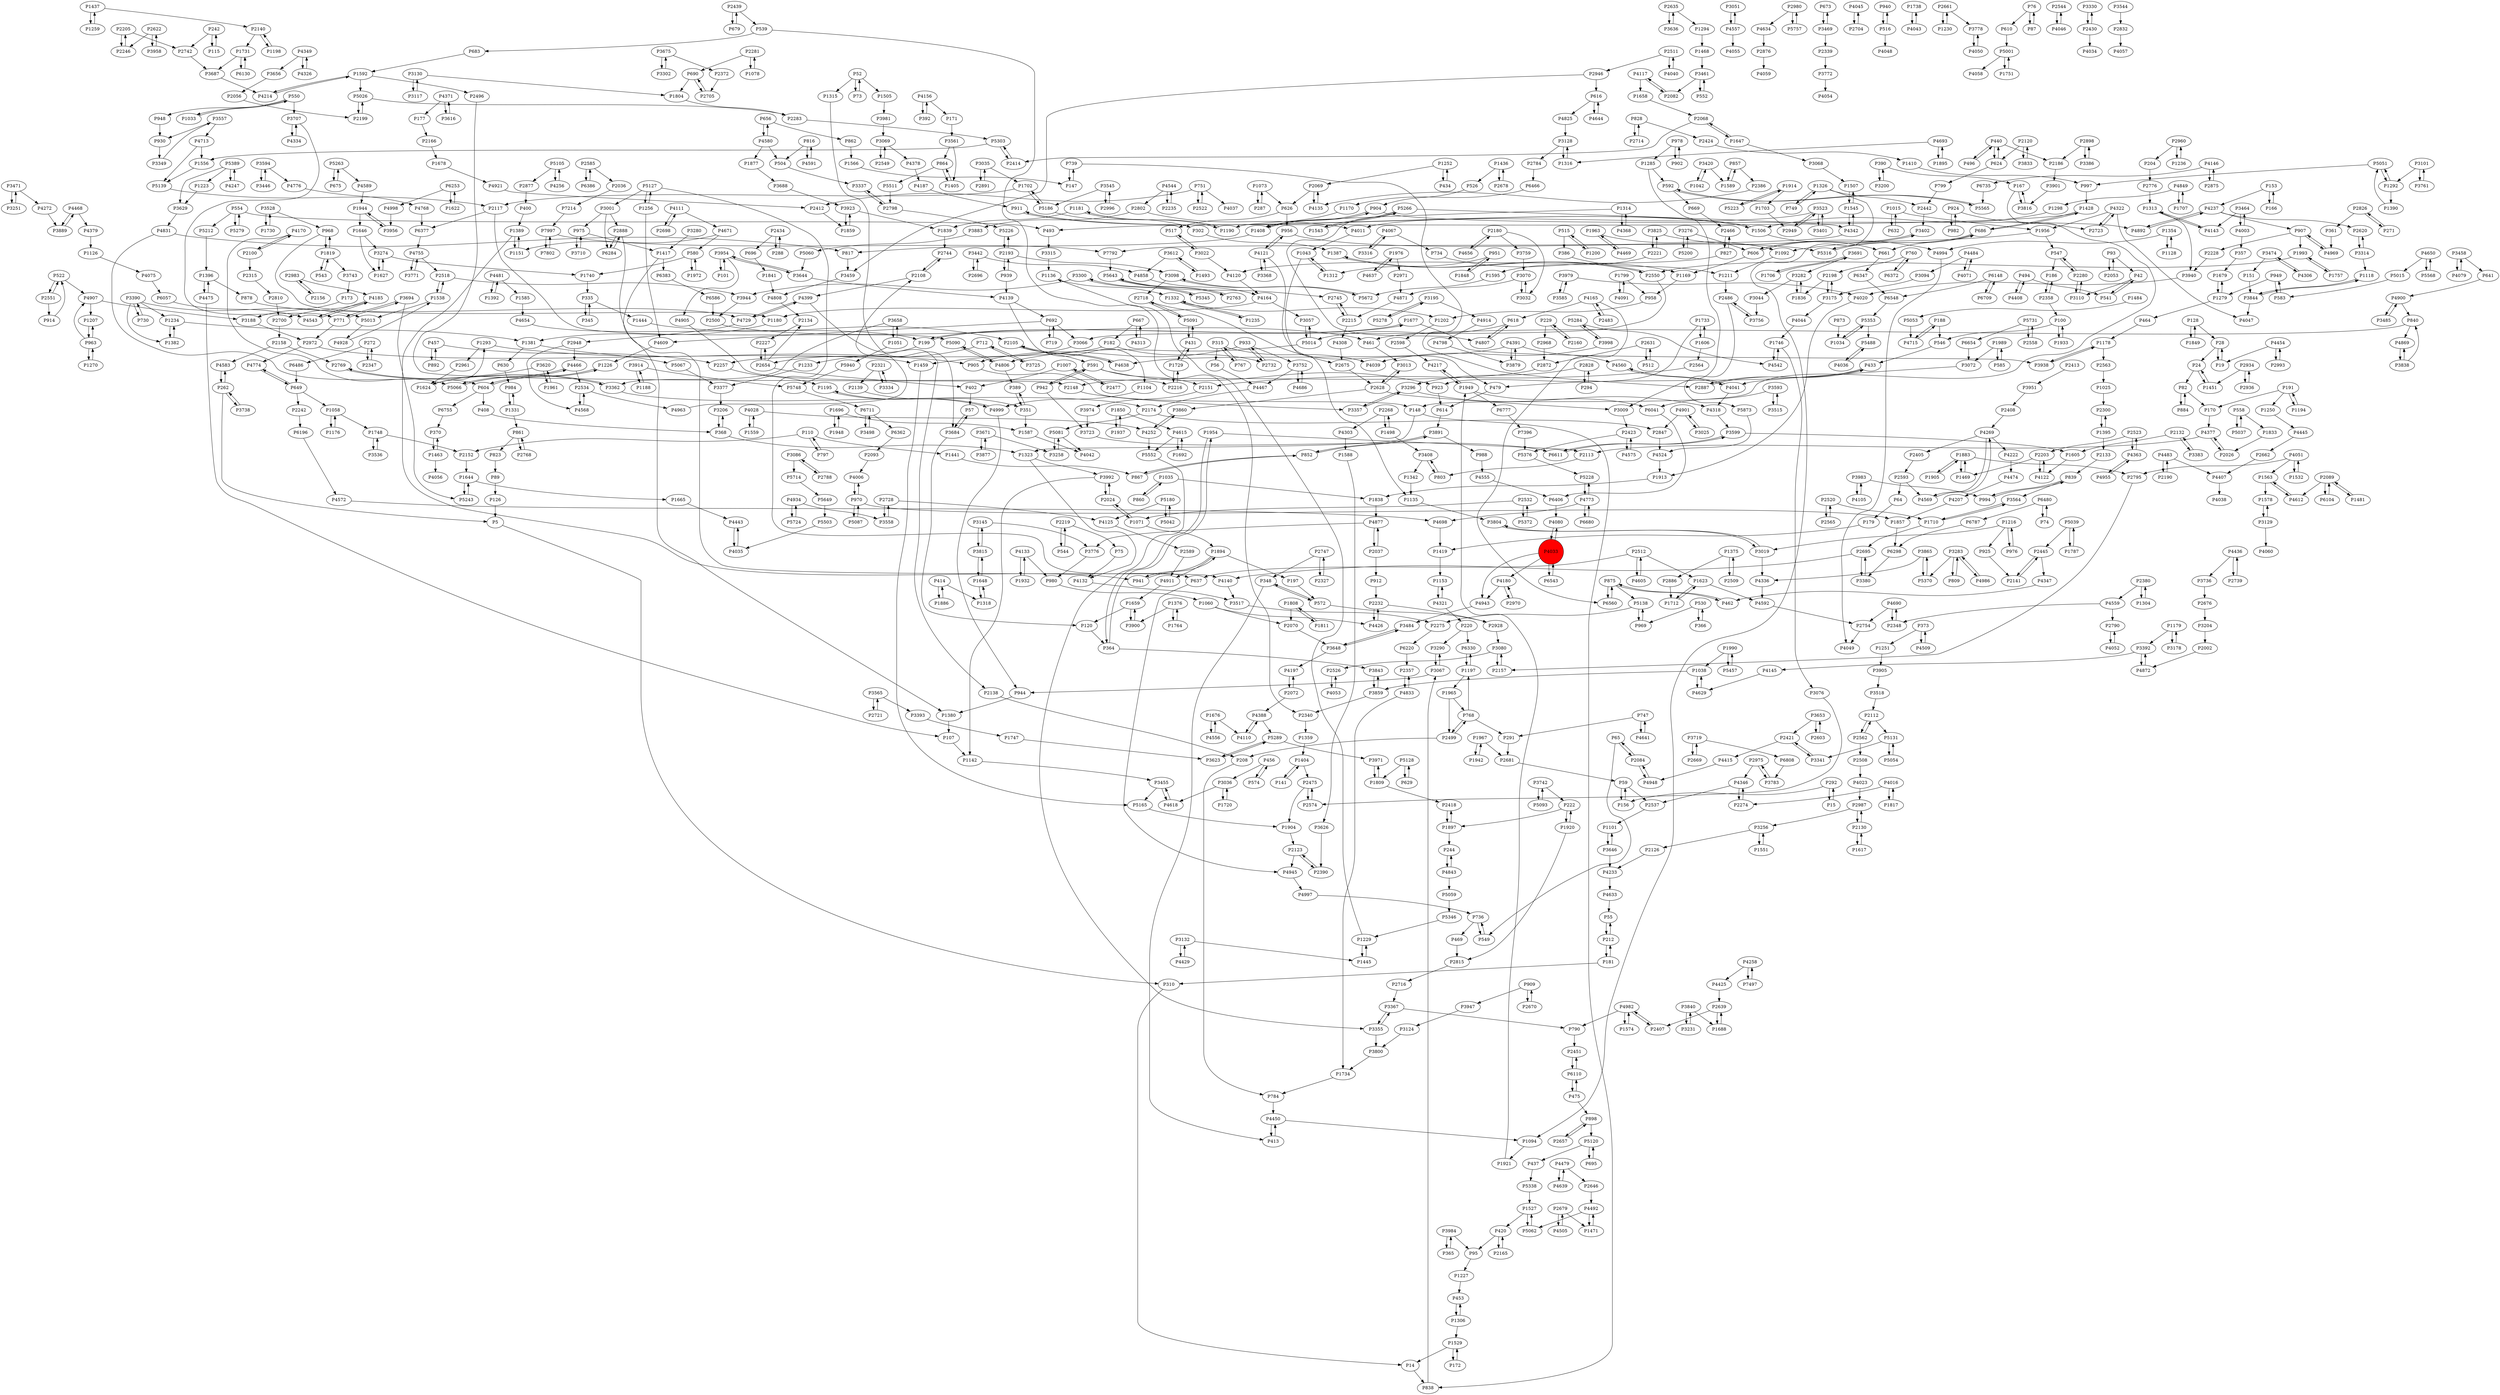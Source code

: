 digraph {
	P1428 -> P493
	P1498 -> P3408
	P2442 -> P3402
	P28 -> P19
	P4877 -> P2037
	P2072 -> P4197
	P2358 -> P100
	P3761 -> P3101
	P1007 -> P2477
	P4133 -> P1932
	P4143 -> P1313
	P1811 -> P1808
	P3992 -> P2024
	P2961 -> P1624
	P2180 -> P4656
	P504 -> P3337
	P89 -> P126
	P4466 -> P5066
	P5568 -> P4650
	P3175 -> P2198
	P1298 -> P1506
	P1007 -> P402
	P839 -> P994
	P661 -> P6347
	P1376 -> P1764
	P2523 -> P2203
	P4033 -> P4180
	P4197 -> P2072
	P2002 -> P4872
	P1252 -> P434
	P14 -> P838
	P768 -> P1197
	P4020 -> P1913
	P1436 -> P526
	P3974 -> P3723
	P2728 -> P4125
	P3648 -> P4197
	P4140 -> P3517
	P2130 -> P2987
	P5062 -> P1527
	P4544 -> P2802
	P4222 -> P4474
	P2108 -> P4399
	P3302 -> P3675
	P1894 -> P197
	P335 -> P1444
	P2232 -> P2928
	P1993 -> P1757
	P3464 -> P4003
	P1731 -> P6130
	P2157 -> P3080
	P3474 -> P151
	P1809 -> P2418
	P420 -> P2165
	P2993 -> P4454
	P5087 -> P970
	P1404 -> P141
	P4715 -> P188
	P3719 -> P2669
	P1354 -> P1128
	P4117 -> P1658
	P1897 -> P2418
	P898 -> P2657
	P6298 -> P3380
	P1354 -> P4994
	P1877 -> P3688
	P827 -> P2466
	P2551 -> P914
	P2423 -> P5376
	P1665 -> P4443
	P2888 -> P6284
	P1605 -> P4122
	P4755 -> P3771
	P3594 -> P3446
	P1841 -> P4808
	P618 -> P4807
	P3274 -> P1627
	P4349 -> P4326
	P2744 -> P2108
	P686 -> P5316
	P1710 -> P2695
	P5131 -> P5054
	P4650 -> P5568
	P912 -> P2232
	P4997 -> P736
	P4052 -> P2790
	P4237 -> P907
	P4347 -> P462
	P554 -> P5279
	P1622 -> P6253
	P1734 -> P784
	P1256 -> P4609
	P4849 -> P1707
	P220 -> P3290
	P4798 -> P3879
	P390 -> P167
	P2934 -> P1451
	P857 -> P2386
	P994 -> P839
	P592 -> P669
	P100 -> P1933
	P1058 -> P1748
	P2565 -> P2520
	P4481 -> P1585
	P1506 -> P661
	P2268 -> P1498
	P2340 -> P1359
	P2280 -> P547
	P2598 -> P4217
	P3442 -> P4858
	P4474 -> P4207
	P1259 -> P1437
	P4943 -> P3484
	P272 -> P6486
	P4524 -> P1913
	P3742 -> P5093
	P6586 -> P2500
	P949 -> P1279
	P2739 -> P4436
	P2445 -> P2141
	P1316 -> P3128
	P3051 -> P4557
	P630 -> P984
	P3455 -> P5165
	P1506 -> P911
	P4363 -> P2523
	P1857 -> P6298
	P904 -> P1408
	P3688 -> P3923
	P4492 -> P1471
	P3390 -> P5013
	P3251 -> P3471
	P357 -> P1679
	P3101 -> P3761
	P1659 -> P3900
	P1748 -> P2152
	P3938 -> P1178
	P4559 -> P2348
	P541 -> P42
	P2551 -> P522
	P4634 -> P2876
	P4170 -> P2100
	P1463 -> P4056
	P1234 -> P1382
	P302 -> P1387
	P930 -> P3349
	P1696 -> P1948
	P15 -> P292
	P3984 -> P365
	P3124 -> P3800
	P4016 -> P2274
	P2123 -> P2390
	P469 -> P2815
	P1417 -> P1380
	P5066 -> P4466
	P3393 -> P1747
	P1627 -> P3274
	P6611 -> P3599
	P1382 -> P1234
	P2408 -> P4269
	P5059 -> P5346
	P924 -> P982
	P5552 -> P3355
	P768 -> P291
	P1405 -> P864
	P522 -> P4907
	P771 -> P2972
	P1292 -> P1390
	P580 -> P1972
	P2424 -> P1410
	P1332 -> P1202
	P288 -> P2434
	P712 -> P3725
	P390 -> P3200
	P7214 -> P7997
	P291 -> P2681
	P1578 -> P3129
	P809 -> P3283
	P4388 -> P4110
	P3001 -> P6284
	P1617 -> P2130
	P4755 -> P2518
	P2203 -> P1469
	P2113 -> P803
	P2380 -> P4559
	P3044 -> P3756
	P5105 -> P4256
	P3001 -> P2888
	P5015 -> P583
	P1178 -> P2563
	P4185 -> P2700
	P515 -> P1200
	P82 -> P170
	P624 -> P440
	P924 -> P2723
	P2747 -> P348
	P958 -> P1202
	P4572 -> P4698
	P2105 -> P591
	P4170 -> P5066
	P366 -> P530
	P191 -> P1250
	P2875 -> P4146
	P3865 -> P4336
	P153 -> P166
	P4436 -> P2739
	P4346 -> P2537
	P3710 -> P975
	P4945 -> P4997
	P1895 -> P4693
	P909 -> P2670
	P2654 -> P2227
	P3035 -> P2891
	P3069 -> P2549
	P695 -> P5120
	P673 -> P3469
	P4892 -> P4237
	P335 -> P345
	P7997 -> P7792
	P1073 -> P287
	P3833 -> P2120
	P351 -> P1587
	P3594 -> P4776
	P315 -> P4039
	P3471 -> P4272
	P616 -> P4825
	P5731 -> P2558
	P2215 -> P4308
	P5 -> P310
	P3523 -> P3401
	P4774 -> P649
	P3771 -> P4755
	P3840 -> P3231
	P2718 -> P2675
	P4871 -> P2215
	P2216 -> P1729
	P197 -> P572
	P1990 -> P1038
	P3256 -> P1551
	P414 -> P1886
	P2972 -> P1459
	P1015 -> P1956
	P1748 -> P3536
	P1949 -> P6041
	P7997 -> P7802
	P1703 -> P2949
	P95 -> P1227
	P1252 -> P2069
	P3859 -> P2340
	P6383 -> P6586
	P4580 -> P1877
	P4391 -> P3879
	P3022 -> P517
	P2523 -> P4363
	P1949 -> P6777
	P951 -> P1312
	P2439 -> P679
	P1170 -> P1408
	P1035 -> P860
	P3653 -> P2421
	P2522 -> P751
	P4877 -> P3776
	P3725 -> P712
	P892 -> P457
	P1595 -> P5672
	P2558 -> P5731
	P1677 -> P199
	P3752 -> P4467
	P6330 -> P1197
	P1176 -> P1058
	P968 -> P1180
	P402 -> P57
	P3420 -> P1589
	P1545 -> P4342
	P1226 -> P604
	P4321 -> P220
	P4045 -> P2704
	P683 -> P1592
	P1408 -> P904
	P4091 -> P1799
	P6480 -> P74
	P790 -> P2451
	P1313 -> P4143
	P3485 -> P4900
	P768 -> P2499
	P1883 -> P1905
	P2698 -> P4111
	P526 -> P904
	P494 -> P4408
	P7396 -> P5376
	P5266 -> P4807
	P3743 -> P173
	P2205 -> P2742
	P5289 -> P3971
	P3838 -> P4869
	P4326 -> P4349
	P5200 -> P3276
	P970 -> P4006
	P546 -> P433
	P2174 -> P2847
	P878 -> P4729
	P2888 -> P4140
	P692 -> P719
	P686 -> P1428
	P5081 -> P3258
	P1624 -> P1293
	P948 -> P930
	P1285 -> P3009
	P4003 -> P357
	P6711 -> P3498
	P167 -> P3816
	P1313 -> P3940
	P1538 -> P5013
	P1169 -> P958
	P4322 -> P1956
	P220 -> P6330
	P5565 -> P592
	P1408 -> P817
	P5165 -> P1904
	P591 -> P942
	P4468 -> P3889
	P2550 -> P3066
	P2716 -> P3367
	P2232 -> P4426
	P1592 -> P5026
	P110 -> P797
	P24 -> P1451
	P1799 -> P4091
	P5093 -> P3742
	P3561 -> P864
	P2414 -> P5303
	P262 -> P3738
	P4023 -> P2987
	P5180 -> P4125
	P3368 -> P4121
	P1976 -> P4637
	P1648 -> P3815
	P4051 -> P2795
	P2190 -> P4483
	P2520 -> P1710
	P4121 -> P3368
	P4121 -> P956
	P3900 -> P1659
	P6480 -> P6787
	P440 -> P2186
	P988 -> P4555
	P1331 -> P984
	P73 -> P52
	P5091 -> P431
	P3392 -> P4145
	P3128 -> P2784
	P4006 -> P970
	P408 -> P368
	P1375 -> P2886
	P940 -> P516
	P2407 -> P4982
	P550 -> P3707
	P2321 -> P3334
	P272 -> P2347
	P3623 -> P5289
	P852 -> P867
	P3280 -> P1417
	P1179 -> P3178
	P1606 -> P1733
	P4075 -> P6057
	P3296 -> P3357
	P2037 -> P4877
	P182 -> P2732
	P2180 -> P3759
	P3446 -> P3594
	P1417 -> P6383
	P1035 -> P1838
	P558 -> P1833
	P4901 -> P3025
	P3129 -> P4060
	P42 -> P541
	P6377 -> P4755
	P4346 -> P2274
	P1587 -> P4042
	P3671 -> P3877
	P1306 -> P453
	P2126 -> P4233
	P3565 -> P3393
	P2140 -> P1731
	P624 -> P799
	P3646 -> P1101
	P1507 -> P1545
	P6560 -> P875
	P2675 -> P2628
	P3859 -> P3843
	P4773 -> P5228
	P2165 -> P420
	P2315 -> P2810
	P1563 -> P4612
	P1730 -> P3528
	P4469 -> P1963
	P1920 -> P222
	P2872 -> P2148
	P2562 -> P2508
	P6057 -> P4543
	P2357 -> P4833
	P861 -> P823
	P4969 -> P907
	P4467 -> P2174
	P2321 -> P2139
	P3523 -> P2949
	P530 -> P969
	P433 -> P479
	P2971 -> P4871
	P2728 -> P3558
	P1256 -> P5127
	P3905 -> P3518
	P3314 -> P1118
	P816 -> P4591
	P368 -> P1323
	P5303 -> P1556
	P2585 -> P6386
	P2802 -> P3883
	P2696 -> P3442
	P6253 -> P1622
	P6680 -> P4773
	P2300 -> P1395
	P1702 -> P5186
	P1731 -> P3687
	P3130 -> P1804
	P1819 -> P3743
	P2327 -> P2747
	P939 -> P2193
	P242 -> P2742
	P3341 -> P2421
	P3117 -> P3130
	P5042 -> P5180
	P4776 -> P4768
	P1747 -> P3623
	P1848 -> P951
	P616 -> P4644
	P1216 -> P3019
	P3067 -> P944
	P3282 -> P1836
	P2603 -> P3653
	P4105 -> P3983
	P2654 -> P2134
	P3954 -> P101
	P5284 -> P4542
	P6372 -> P760
	P4825 -> P3128
	P4391 -> P4638
	P4999 -> P1195
	P3658 -> P3362
	P942 -> P591
	P1954 -> P364
	P2134 -> P2227
	P3719 -> P6808
	P3408 -> P1342
	P2676 -> P3204
	P530 -> P366
	P2512 -> P4605
	P1738 -> P4043
	P2980 -> P5757
	P4481 -> P1392
	P292 -> P15
	P547 -> P186
	P3461 -> P552
	P1092 -> P1211
	P6777 -> P7396
	P1746 -> P4542
	P3646 -> P4233
	P799 -> P2442
	P1179 -> P3392
	P2348 -> P4690
	P751 -> P2522
	P128 -> P28
	P656 -> P862
	P1505 -> P3981
	P1389 -> P1151
	P3616 -> P4371
	P4041 -> P4560
	P1692 -> P4615
	P1678 -> P4921
	P626 -> P517
	P2705 -> P690
	P1894 -> P941
	P4833 -> P1734
	P1961 -> P3620
	P739 -> P147
	P42 -> P3110
	P1235 -> P1332
	P4583 -> P262
	P440 -> P496
	P4125 -> P2589
	P1437 -> P2140
	P951 -> P1848
	P554 -> P493
	P2423 -> P4575
	P3951 -> P2408
	P4556 -> P1676
	P4120 -> P4164
	P3545 -> P2996
	P1658 -> P2068
	P1606 -> P2564
	P65 -> P549
	P3691 -> P1706
	P4773 -> P6680
	P4033 -> P4943
	P1956 -> P1092
	P862 -> P1566
	P2549 -> P3069
	P461 -> P3013
	P364 -> P3843
	P3992 -> P1142
	P52 -> P1505
	P5748 -> P6711
	P861 -> P2768
	P5243 -> P1644
	P3094 -> P3175
	P923 -> P614
	P2563 -> P1025
	P1956 -> P547
	P4509 -> P373
	P4484 -> P4071
	P2628 -> P3860
	P4693 -> P1316
	P2635 -> P3636
	P4544 -> P2235
	P191 -> P1194
	P3772 -> P4054
	P5051 -> P997
	P2069 -> P4135
	P2631 -> P512
	P52 -> P73
	P3110 -> P2280
	P3684 -> P120
	P2798 -> P3337
	P2661 -> P1230
	P2828 -> P294
	P389 -> P351
	P413 -> P4450
	P2975 -> P3783
	P365 -> P3984
	P5511 -> P2798
	P1559 -> P4028
	P4342 -> P7792
	P1563 -> P1578
	P873 -> P1034
	P3979 -> P3585
	P736 -> P549
	P1250 -> P4445
	P3175 -> P4044
	P2486 -> P5873
	P4637 -> P1976
	P734 -> P1169
	P4713 -> P1556
	P1498 -> P2268
	P4568 -> P2534
	P244 -> P4843
	P1128 -> P1354
	P2158 -> P4583
	P2593 -> P64
	P4934 -> P3558
	P583 -> P949
	P3891 -> P988
	P1230 -> P2661
	P2776 -> P1313
	P1060 -> P4426
	P2574 -> P2475
	P4269 -> P4222
	P4639 -> P4479
	P5091 -> P2718
	P1914 -> P5223
	P5228 -> P4773
	P907 -> P4969
	P904 -> P4892
	P4986 -> P3283
	P2898 -> P3386
	P2140 -> P1198
	P2622 -> P3958
	P4557 -> P3051
	P4591 -> P816
	P3274 -> P1740
	P4033 -> P4080
	P2193 -> P3098
	P3314 -> P2620
	P315 -> P56
	P3283 -> P5370
	P5105 -> P2877
	P171 -> P3561
	P3983 -> P994
	P4858 -> P4164
	P186 -> P2358
	P3707 -> P4334
	P1304 -> P2380
	P1285 -> P592
	P2593 -> P4569
	P1216 -> P925
	P4132 -> P3517
	P610 -> P5001
	P2072 -> P4388
	P550 -> P948
	P5724 -> P4934
	P4609 -> P1226
	P2483 -> P4165
	P3334 -> P2321
	P3998 -> P4039
	P1445 -> P1229
	P2635 -> P1294
	P2589 -> P4911
	P4921 -> P2412
	P1197 -> P1965
	P93 -> P42
	P1236 -> P2960
	P4067 -> P3316
	P3080 -> P2157
	P5643 -> P2763
	P4258 -> P4425
	P550 -> P1033
	P4807 -> P618
	P4955 -> P4363
	P147 -> P739
	P5223 -> P1914
	P1679 -> P1279
	P3752 -> P4686
	P4040 -> P2511
	P3032 -> P3070
	P3367 -> P3355
	P543 -> P1819
	P4050 -> P3778
	P6654 -> P3072
	P1920 -> P2815
	P2714 -> P828
	P907 -> P1993
	P1729 -> P431
	P2987 -> P3256
	P4165 -> P6560
	P1180 -> P1381
	P3694 -> P5243
	P2421 -> P3341
	P3940 -> P4020
	P1894 -> P4911
	P400 -> P1389
	P1294 -> P1468
	P1437 -> P1259
	P3984 -> P95
	P2987 -> P2130
	P3914 -> P5748
	P3815 -> P1648
	P2268 -> P4303
	P1292 -> P5051
	P4041 -> P4318
	P2386 -> P4135
	P7497 -> P4258
	P1469 -> P1883
	P2500 -> P461
	P3877 -> P3671
	P626 -> P956
	P817 -> P3459
	P3653 -> P2603
	P2372 -> P2705
	P1989 -> P3072
	P2132 -> P1605
	P1326 -> P749
	P4247 -> P5389
	P784 -> P4450
	P4928 -> P1538
	P1538 -> P2518
	P6253 -> P4998
	P3195 -> P4914
	P3066 -> P1459
	P2193 -> P939
	P1543 -> P5266
	P1648 -> P1318
	P3128 -> P1316
	P522 -> P2551
	P1451 -> P24
	P3067 -> P3290
	P76 -> P87
	P6466 -> P1170
	P1126 -> P4075
	P4111 -> P2698
	P2562 -> P2112
	P5026 -> P2283
	P3458 -> P4079
	P3290 -> P3067
	P2544 -> P4046
	P2960 -> P1236
	P1293 -> P905
	P2198 -> P3175
	P1441 -> P867
	P315 -> P767
	P153 -> P4237
	P1104 -> P4999
	P978 -> P902
	P1181 -> P1190
	P3377 -> P3206
	P294 -> P2828
	P2405 -> P2593
	P2466 -> P827
	P2024 -> P1071
	P1033 -> P550
	P2228 -> P3940
	P3956 -> P1944
	P456 -> P574
	P3025 -> P4901
	P4407 -> P4038
	P2082 -> P4117
	P3687 -> P4214
	P2970 -> P4180
	P5051 -> P1292
	P4028 -> P4252
	P110 -> P2152
	P939 -> P4139
	P1034 -> P5353
	P1592 -> P2496
	P1323 -> P4132
	P494 -> P541
	P76 -> P610
	P1592 -> P4214
	P3825 -> P2221
	P1101 -> P3646
	P3057 -> P5014
	P5120 -> P695
	P949 -> P583
	P898 -> P5120
	P3098 -> P5672
	P287 -> P1073
	P2768 -> P861
	P3518 -> P2112
	P6148 -> P6548
	P1585 -> P4654
	P222 -> P1897
	P3901 -> P3816
	P4808 -> P2134
	P1545 -> P1507
	P4907 -> P3188
	P3675 -> P2372
	P2100 -> P2315
	P2670 -> P909
	P2723 -> P4322
	P5389 -> P3629
	P2242 -> P6196
	P2117 -> P5090
	P5014 -> P3057
	P4269 -> P2405
	P614 -> P3891
	P5139 -> P2117
	P3068 -> P1507
	P749 -> P1326
	P6130 -> P1731
	P2678 -> P1436
	P4806 -> P5090
	P3865 -> P5370
	P592 -> P5565
	P970 -> P1857
	P3132 -> P1445
	P1151 -> P1389
	P3296 -> P4318
	P262 -> P4583
	P5090 -> P4806
	P2024 -> P3992
	P3844 -> P4047
	P3009 -> P2423
	P2718 -> P5091
	P2068 -> P1647
	P803 -> P3408
	P3648 -> P3484
	P4569 -> P4269
	P1404 -> P2475
	P4901 -> P2847
	P120 -> P364
	P6711 -> P6362
	P516 -> P940
	P4982 -> P790
	P4111 -> P4671
	P2695 -> P4140
	P3474 -> P4306
	P606 -> P1169
	P2960 -> P204
	P2518 -> P3944
	P1944 -> P3956
	P6041 -> P6406
	P212 -> P55
	P1696 -> P1587
	P4479 -> P4639
	P4003 -> P3464
	P2520 -> P2565
	P115 -> P242
	P2518 -> P1538
	P56 -> P4467
	P3315 -> P1136
	P166 -> P153
	P1967 -> P2681
	P1181 -> P1839
	P2639 -> P2407
	P606 -> P3402
	P4156 -> P171
	P516 -> P4048
	P3390 -> P1382
	P4729 -> P2948
	P2795 -> P2157
	P4233 -> P4633
	P2550 -> P1387
	P3019 -> P3804
	P3599 -> P6611
	P310 -> P14
	P747 -> P4641
	P204 -> P2776
	P2186 -> P3901
	P1118 -> P3844
	P1972 -> P580
	P1532 -> P4051
	P4146 -> P6735
	P969 -> P5138
	P2508 -> P4023
	P852 -> P3891
	P1989 -> P585
	P5672 -> P3098
	P5940 -> P5748
	P4914 -> P4798
	P75 -> P4132
	P1190 -> P1181
	P5873 -> P4524
	P1211 -> P2486
	P4067 -> P734
	P1921 -> P1949
	P3188 -> P2972
	P1315 -> P3684
	P6196 -> P4572
	P2219 -> P544
	P667 -> P182
	P760 -> P2198
	P6110 -> P475
	P2108 -> P2744
	P4036 -> P5488
	P3282 -> P3044
	P172 -> P1529
	P4575 -> P2423
	P3195 -> P5278
	P2946 -> P3459
	P4408 -> P494
	P1646 -> P3274
	P604 -> P1226
	P574 -> P456
	P3691 -> P3282
	P3620 -> P1624
	P3838 -> P840
	P618 -> P5014
	P840 -> P461
	P515 -> P386
	P2534 -> P4568
	P1574 -> P4982
	P4053 -> P2526
	P1804 -> P2283
	P1234 -> P1381
	P1677 -> P3938
	P1746 -> P3076
	P2534 -> P4963
	P6110 -> P2451
	P2084 -> P65
	P4729 -> P4399
	P52 -> P1315
	P5289 -> P3623
	P2130 -> P1617
	P364 -> P1954
	P5353 -> P1034
	P2763 -> P5643
	P2679 -> P4505
	P3362 -> P2769
	P3883 -> P5060
	P2056 -> P2199
	P2227 -> P2654
	P2439 -> P539
	P3891 -> P852
	P3383 -> P2132
	P1937 -> P1850
	P199 -> P1677
	P6104 -> P2089
	P1251 -> P3905
	P3564 -> P1710
	P875 -> P462
	P2221 -> P1595
	P4121 -> P479
	P1551 -> P3256
	P1914 -> P1703
	P3022 -> P4120
	P1965 -> P768
	P1963 -> P4469
	P2089 -> P1481
	P2949 -> P3523
	P5060 -> P3644
	P414 -> P1318
	P3981 -> P3069
	P1153 -> P4321
	P2886 -> P1712
	P3517 -> P2275
	P4117 -> P2082
	P2123 -> P4945
	P126 -> P5
	P2120 -> P624
	P4256 -> P5105
	P2198 -> P1836
	P74 -> P6480
	P914 -> P522
	P547 -> P2280
	P4436 -> P3736
	P179 -> P1419
	P984 -> P1331
	P864 -> P5511
	P4214 -> P1592
	P1227 -> P453
	P1071 -> P1894
	P1707 -> P4849
	P2754 -> P4049
	P4650 -> P5015
	P110 -> P1441
	P2026 -> P4377
	P3469 -> P2339
	P3783 -> P2975
	P59 -> P2537
	P1644 -> P1665
	P860 -> P1035
	P5026 -> P2199
	P2105 -> P4638
	P1904 -> P2123
	P496 -> P440
	P1306 -> P1529
	P649 -> P2242
	P3923 -> P1839
	P975 -> P1417
	P909 -> P3947
	P816 -> P504
	P823 -> P89
	P3013 -> P2628
	P4644 -> P616
	P101 -> P3954
	P5278 -> P3195
	P453 -> P1306
	P1396 -> P4475
	P2274 -> P4346
	P2445 -> P4347
	P857 -> P1589
	P2975 -> P4346
	P2512 -> P1623
	P3889 -> P4468
	P2769 -> P3362
	P3778 -> P4050
	P3357 -> P3296
	P4139 -> P692
	P1527 -> P5062
	P4336 -> P4592
	P4145 -> P4629
	P4638 -> P2105
	P82 -> P884
	P1419 -> P1153
	P1740 -> P335
	P2486 -> P3756
	P4612 -> P1563
	P5372 -> P2532
	P1849 -> P128
	P6220 -> P2357
	P4454 -> P2993
	P4165 -> P618
	P3528 -> P1730
	P6548 -> P5353
	P649 -> P1058
	P3515 -> P3593
	P2380 -> P1304
	P4831 -> P817
	P5316 -> P686
	P4693 -> P1895
	P1676 -> P4110
	P4963 -> P2108
	P3019 -> P4336
	P3355 -> P3367
	P3558 -> P2728
	P4371 -> P177
	P2639 -> P1688
	P1195 -> P4999
	P1527 -> P420
	P902 -> P978
	P2412 -> P1859
	P2156 -> P2983
	P1932 -> P4133
	P667 -> P4313
	P3256 -> P2126
	P1025 -> P2300
	P4080 -> P4033
	P6735 -> P5565
	P4313 -> P667
	P1178 -> P3938
	P5186 -> P302
	P3200 -> P390
	P370 -> P1463
	P5353 -> P5488
	P4399 -> P2138
	P2810 -> P2700
	P1886 -> P414
	P4905 -> P2216
	P3536 -> P1748
	P3330 -> P2430
	P1566 -> P147
	P1375 -> P2509
	P6386 -> P2585
	P440 -> P624
	P1293 -> P2961
	P730 -> P3390
	P604 -> P6755
	P1136 -> P1332
	P3658 -> P1051
	P1043 -> P1312
	P3612 -> P1493
	P475 -> P898
	P692 -> P4609
	P5389 -> P1223
	P956 -> P5316
	P4133 -> P980
	P3523 -> P4011
	P4342 -> P1545
	P4557 -> P4055
	P4318 -> P3599
	P3684 -> P57
	P1436 -> P2678
	P4872 -> P3392
	P4207 -> P1857
	P2215 -> P2745
	P348 -> P572
	P2826 -> P361
	P3076 -> P2574
	P1207 -> P963
	P475 -> P6110
	P5001 -> P4058
	P3979 -> P4020
	P2877 -> P400
	P3815 -> P3145
	P3498 -> P6711
	P1954 -> P2113
	P3944 -> P2500
	P457 -> P892
	P3086 -> P2788
	P4165 -> P2483
	P5488 -> P4036
	P2646 -> P4492
	P4272 -> P3889
	P1395 -> P2133
	P4686 -> P3752
	P760 -> P6372
	P1060 -> P2070
	P457 -> P2257
	P2100 -> P4170
	P3145 -> P3776
	P2704 -> P4045
	P1051 -> P5940
	P348 -> P413
	P1318 -> P1648
	P1229 -> P1445
	P2669 -> P3719
	P1729 -> P2216
	P188 -> P546
	P4258 -> P7497
	P3080 -> P2526
	P4454 -> P19
	P1799 -> P958
	P4164 -> P1180
	P3971 -> P1809
	P1710 -> P3564
	P3392 -> P4872
	P3362 -> P2174
	P1993 -> P2550
	P5503 -> P4035
	P6148 -> P6709
	P5131 -> P3341
	P2983 -> P4185
	P6543 -> P4033
	P1556 -> P5139
	P1381 -> P630
	P3204 -> P2002
	P3035 -> P1702
	P5279 -> P554
	P177 -> P2166
	P2203 -> P4122
	P188 -> P4715
	P1787 -> P5039
	P905 -> P148
	P4377 -> P2113
	P2148 -> P3357
	P5138 -> P2275
	P4237 -> P2620
	P1859 -> P3923
	P933 -> P2732
	P4900 -> P840
	P4998 -> P3956
	P2887 -> P433
	P1326 -> P1094
	P1094 -> P1921
	P368 -> P3206
	P373 -> P1251
	P3557 -> P4713
	P554 -> P5212
	P6406 -> P4080
	P2742 -> P3687
	P4589 -> P1944
	P5053 -> P4715
	P1390 -> P5051
	P1942 -> P1967
	P1481 -> P2089
	P4849 -> P1298
	P4016 -> P1817
	P4629 -> P1038
	P2280 -> P3110
	P3671 -> P3258
	P4187 -> P911
	P199 -> P1233
	P5338 -> P1527
	P2496 -> P2148
	P2151 -> P3974
	P2537 -> P1101
	P944 -> P1380
	P59 -> P156
	P978 -> P1285
	P1197 -> P6330
	P3675 -> P3302
	P3636 -> P2635
	P4071 -> P4484
	P4806 -> P389
	P2221 -> P3825
	P751 -> P4037
	P3459 -> P4808
	P2084 -> P4948
	P963 -> P4907
	P4051 -> P1563
	P3471 -> P3251
	P2117 -> P6377
	P3300 -> P5345
	P2948 -> P4466
	P2180 -> P3032
	P544 -> P2219
	P3742 -> P222
	P4907 -> P1207
	P1135 -> P3804
	P5263 -> P4589
	P1194 -> P191
	P2132 -> P3383
	P3694 -> P771
	P3561 -> P1405
	P3072 -> P4041
	P1216 -> P976
	P464 -> P1178
	P2138 -> P208
	P2983 -> P2156
	P151 -> P3844
	P19 -> P28
	P4948 -> P2084
	P2972 -> P4774
	P2499 -> P208
	P433 -> P2887
	P6808 -> P3783
	P170 -> P4377
	P7802 -> P7997
	P3402 -> P606
	P2679 -> P1471
	P1808 -> P2070
	P1380 -> P107
	P1976 -> P2971
	P3276 -> P606
	P690 -> P2705
	P747 -> P291
	P4466 -> P2534
	P1623 -> P4592
	P1314 -> P4368
	P3036 -> P1720
	P1323 -> P3992
	P1270 -> P963
	P4671 -> P1151
	P373 -> P4509
	P3069 -> P4378
	P2430 -> P3330
	P5263 -> P675
	P2112 -> P2562
	P1392 -> P4481
	P2832 -> P4057
	P4505 -> P2679
	P2421 -> P4415
	P3380 -> P2695
	P4560 -> P4041
	P1819 -> P543
	P1588 -> P3626
	P173 -> P3188
	P1071 -> P2024
	P2564 -> P2151
	P5714 -> P5649
	P2174 -> P5081
	P3629 -> P4831
	P4843 -> P5059
	P4180 -> P2970
	P968 -> P1819
	P2934 -> P2936
	P7792 -> P5643
	P479 -> P614
	P3355 -> P3800
	P3484 -> P3648
	P2802 -> P4011
	P345 -> P335
	P2347 -> P272
	P2275 -> P6220
	P3626 -> P2390
	P4450 -> P1094
	P1990 -> P5457
	P1702 -> P2117
	P4363 -> P4955
	P2509 -> P1375
	P2790 -> P4052
	P980 -> P1060
	P2980 -> P4634
	P3455 -> P4618
	P976 -> P1216
	P4051 -> P1532
	P4306 -> P3474
	P2654 -> P402
	P3759 -> P3070
	P4483 -> P4407
	P637 -> P4945
	P4618 -> P3455
	P431 -> P5091
	P517 -> P3022
	P572 -> P2928
	P1389 -> P941
	P2585 -> P2036
	P1623 -> P1712
	P1038 -> P3859
	P262 -> P5
	P2160 -> P229
	P3656 -> P2056
	P2257 -> P1195
	P3825 -> P4994
	P4656 -> P2180
	P1078 -> P2281
	P875 -> P5138
	P1529 -> P14
	P4475 -> P1396
	P4483 -> P2190
	P55 -> P212
	P686 -> P661
	P4011 -> P1043
	P222 -> P1920
	P3316 -> P4067
	P3840 -> P1688
	P93 -> P2053
	P3843 -> P3859
	P632 -> P1015
	P549 -> P736
	P2732 -> P933
	P456 -> P3036
	P181 -> P310
	P3860 -> P4252
	P4615 -> P5552
	P4046 -> P2544
	P591 -> P923
	P2036 -> P7214
	P3276 -> P5200
	P2451 -> P6110
	P1712 -> P1623
	P1850 -> P4615
	P2037 -> P912
	P982 -> P924
	P5127 -> P637
	P4654 -> P199
	P3958 -> P2622
	P4033 -> P6543
	P580 -> P1740
	P907 -> P2228
	P6347 -> P6548
	P181 -> P212
	P3620 -> P1961
	P167 -> P148
	P3442 -> P2696
	P4426 -> P2232
	P828 -> P2424
	P2828 -> P3296
	P242 -> P115
	P4399 -> P4729
	P2141 -> P2445
	P2747 -> P2327
	P1676 -> P4556
	P4492 -> P5062
	P2631 -> P2872
	P4773 -> P4698
	P2700 -> P2158
	P4999 -> P944
	P5128 -> P1809
	P3844 -> P1118
	P191 -> P170
	P4349 -> P3656
	P3258 -> P5081
	P5376 -> P5228
	P3206 -> P368
	P2477 -> P1007
	P970 -> P5087
	P1647 -> P3068
	P5039 -> P1787
	P493 -> P3315
	P5643 -> P2745
	P558 -> P5037
	P3401 -> P3523
	P4237 -> P4892
	P2928 -> P3080
	P1200 -> P515
	P2695 -> P3380
	P1410 -> P997
	P2070 -> P3648
	P4371 -> P3616
	P4035 -> P4443
	P2219 -> P75
	P3098 -> P2718
	P4690 -> P2348
	P3776 -> P980
	P712 -> P2654
	P229 -> P2968
	P4443 -> P4035
	P2681 -> P59
	P3129 -> P1578
	P827 -> P4120
	P696 -> P1841
	P4994 -> P4049
	P5266 -> P1543
	P2532 -> P5372
	P3914 -> P1188
	P4217 -> P1949
	P1493 -> P3612
	P5120 -> P437
	P431 -> P1729
	P1897 -> P244
	P2499 -> P768
	P5757 -> P2980
	P128 -> P1849
	P1706 -> P3691
	P1188 -> P3914
	P875 -> P6560
	P6362 -> P2093
	P3723 -> P6611
	P3644 -> P3954
	P3738 -> P262
	P1808 -> P1811
	P2339 -> P3772
	P2390 -> P2123
	P6284 -> P2888
	P2511 -> P4040
	P3923 -> P1859
	P5037 -> P558
	P736 -> P469
	P5180 -> P5042
	P4269 -> P4569
	P4475 -> P107
	P975 -> P3710
	P2968 -> P2872
	P1883 -> P1469
	P3130 -> P3117
	P1042 -> P3420
	P3557 -> P930
	P1757 -> P1993
	P437 -> P5338
	P1644 -> P5243
	P5039 -> P2445
	P5226 -> P2193
	P1764 -> P1376
	P4641 -> P747
	P2089 -> P4612
	P1312 -> P1043
	P2826 -> P271
	P3337 -> P2798
	P1331 -> P861
	P4833 -> P2357
	P1332 -> P1235
	P5266 -> P4342
	P148 -> P838
	P4079 -> P3458
	P3593 -> P6041
	P1836 -> P3282
	P3998 -> P5284
	P1905 -> P1883
	P1963 -> P1092
	P1342 -> P1135
	P767 -> P315
	P2139 -> P351
	P1051 -> P3658
	P1944 -> P1646
	P884 -> P82
	P2948 -> P4568
	P1381 -> P5067
	P3464 -> P4143
	P1223 -> P3629
	P1933 -> P100
	P3800 -> P1734
	P1733 -> P923
	P2205 -> P2246
	P5067 -> P3377
	P3420 -> P1042
	P4831 -> P604
	P3458 -> P641
	P4843 -> P244
	P156 -> P59
	P2069 -> P626
	P4164 -> P3057
	P2946 -> P616
	P2661 -> P3778
	P4377 -> P2026
	P87 -> P76
	P649 -> P4774
	P2622 -> P2246
	P4043 -> P1738
	P4388 -> P5289
	P3593 -> P3515
	P3585 -> P3979
	P3086 -> P5714
	P1326 -> P2442
	P2898 -> P2186
	P5284 -> P3998
	P3283 -> P4986
	P669 -> P2466
	P271 -> P2826
	P1688 -> P2639
	P4110 -> P4388
	P2120 -> P3833
	P1817 -> P4016
	P1428 -> P686
	P1463 -> P370
	P867 -> P852
	P3036 -> P4618
	P840 -> P4869
	P4185 -> P4543
	P4605 -> P2512
	P1733 -> P1606
	P2413 -> P3951
	P1659 -> P120
	P229 -> P2160
	P1965 -> P2499
	P4139 -> P1104
	P1202 -> P2598
	P2089 -> P6104
	P2936 -> P2934
	P4391 -> P4560
	P4303 -> P1588
	P2358 -> P186
	P4028 -> P1559
	P797 -> P110
	P57 -> P3684
	P3947 -> P3124
	P1589 -> P857
	P3599 -> P1605
	P5081 -> P4042
	P3612 -> P4858
	P771 -> P3694
	P1833 -> P2026
	P392 -> P4156
	P2246 -> P2205
	P4135 -> P2069
	P1529 -> P172
	P1484 -> P5053
	P1459 -> P5165
	P462 -> P875
	P839 -> P3564
	P6486 -> P649
	P1819 -> P968
	P1396 -> P878
	P4252 -> P5552
	P4869 -> P3838
	P3132 -> P4429
	P3386 -> P2898
	P2532 -> P1071
	P552 -> P3461
	P512 -> P2631
	P1751 -> P5001
	P3816 -> P167
	P997 -> P1428
	P5127 -> P3001
	P107 -> P1142
	P2283 -> P5303
	P420 -> P95
	P572 -> P348
	P3954 -> P3644
	P1142 -> P3455
	P3367 -> P790
	P208 -> P784
	P4543 -> P4185
	P3001 -> P975
	P3736 -> P2676
	P2526 -> P4053
	P3408 -> P803
	P3390 -> P730
	P1058 -> P1176
	P4559 -> P2790
	P1314 -> P1190
	P4934 -> P5724
	P3879 -> P4391
	P838 -> P3067
	P292 -> P156
	P4378 -> P4187
	P963 -> P1207
	P4429 -> P3132
	P4180 -> P4943
	P2511 -> P2946
	P2199 -> P5026
	P3469 -> P673
	P2152 -> P1644
	P4479 -> P2646
	P5346 -> P1229
	P100 -> P546
	P4334 -> P3707
	P1838 -> P4877
	P386 -> P1211
	P3545 -> P5186
	P65 -> P2084
	P2434 -> P696
	P2053 -> P93
	P4633 -> P55
	P1038 -> P4629
	P4542 -> P1746
	P4415 -> P4948
	P434 -> P1252
	P5013 -> P4928
	P3145 -> P3815
	P5127 -> P1256
	P5212 -> P1396
	P864 -> P1405
	P28 -> P24
	P148 -> P1323
	P2281 -> P1078
	P4911 -> P1659
	P3101 -> P1292
	P5389 -> P4247
	P4982 -> P1574
	P3565 -> P2721
	P5649 -> P5503
	P2628 -> P3013
	P690 -> P1804
	P2996 -> P3545
	P3544 -> P2832
	P4580 -> P656
	P2475 -> P2574
	P629 -> P5128
	P4468 -> P4379
	P4122 -> P2203
	P4698 -> P1419
	P911 -> P1506
	P4445 -> P2662
	P3954 -> P4905
	P4146 -> P2875
	P1949 -> P4217
	P2430 -> P4034
	P4484 -> P3094
	P679 -> P2439
	P3528 -> P968
	P3178 -> P1179
	P2620 -> P3314
	P361 -> P4969
	P1198 -> P2140
	P2166 -> P1678
	P4982 -> P2407
	P4580 -> P504
	P2798 -> P5226
	P5303 -> P2414
	P5186 -> P1702
	P4768 -> P6377
	P4592 -> P2754
	P4450 -> P413
	P5457 -> P1990
	P2158 -> P2769
	P5370 -> P3865
	P1387 -> P2550
	P5014 -> P4806
	P3707 -> P771
	P1395 -> P2300
	P4322 -> P2723
	P3983 -> P4105
	P656 -> P4580
	P751 -> P2412
	P4156 -> P392
	P1646 -> P1627
	P1229 -> P1136
	P942 -> P3723
	P4379 -> P1126
	P4252 -> P3860
	P2847 -> P4524
	P1359 -> P1404
	P1279 -> P464
	P3756 -> P2486
	P692 -> P3066
	P4368 -> P1314
	P4900 -> P3485
	P5345 -> P3300
	P1883 -> P2795
	P1015 -> P632
	P212 -> P181
	P4615 -> P1692
	P2068 -> P2414
	P3644 -> P4139
	P2876 -> P4059
	P539 -> P683
	P2662 -> P4407
	P1809 -> P3971
	P1233 -> P3377
	P675 -> P5263
	P3283 -> P809
	P3349 -> P3557
	P5001 -> P1751
	P963 -> P1270
	P2721 -> P3565
	P2657 -> P898
	P2475 -> P1904
	P3461 -> P2082
	P4425 -> P2639
	P1279 -> P1679
	P641 -> P4900
	P2418 -> P1897
	P4555 -> P6406
	P1948 -> P1696
	P182 -> P2257
	P2193 -> P5226
	P2784 -> P6466
	P739 -> P2887
	P4671 -> P580
	P6709 -> P6148
	P2112 -> P5131
	P2093 -> P4006
	P1647 -> P2068
	P64 -> P179
	P3070 -> P3032
	P3231 -> P3840
	P24 -> P82
	P1720 -> P3036
	P933 -> P905
	P2815 -> P2716
	P1839 -> P2744
	P1471 -> P4492
	P3390 -> P1234
	P3804 -> P3019
	P4321 -> P1153
	P6787 -> P6298
	P4044 -> P1746
	P719 -> P692
	P5128 -> P629
	P2434 -> P288
	P6755 -> P370
	P925 -> P2141
	P1468 -> P3461
	P1043 -> P1135
	P828 -> P2714
	P2235 -> P4544
	P4713 -> P5139
	P2745 -> P2215
	P2512 -> P637
	P591 -> P2151
	P1850 -> P1937
	P3070 -> P4871
	P5138 -> P969
	P933 -> P3752
	P5054 -> P5131
	P2788 -> P3086
	P956 -> P4121
	P4690 -> P2754
	P2133 -> P839
	P604 -> P408
	P2891 -> P3035
	P1444 -> P2105
	P4322 -> P4047
	P351 -> P389
	P585 -> P1989
	P1376 -> P3900
	P5731 -> P6654
	P2281 -> P690
	P1967 -> P1942
	P941 -> P1894
	P1073 -> P626
	P539 -> P2340
	P2628 -> P3009
	P4308 -> P2675
	P3300 -> P3944
	P1913 -> P1838
	P141 -> P1404
	P4033 [shape=circle]
	P4033 [style=filled]
	P4033 [fillcolor=red]
}